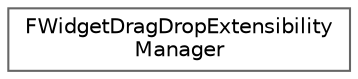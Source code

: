 digraph "Graphical Class Hierarchy"
{
 // INTERACTIVE_SVG=YES
 // LATEX_PDF_SIZE
  bgcolor="transparent";
  edge [fontname=Helvetica,fontsize=10,labelfontname=Helvetica,labelfontsize=10];
  node [fontname=Helvetica,fontsize=10,shape=box,height=0.2,width=0.4];
  rankdir="LR";
  Node0 [id="Node000000",label="FWidgetDragDropExtensibility\lManager",height=0.2,width=0.4,color="grey40", fillcolor="white", style="filled",URL="$dc/d47/classFWidgetDragDropExtensibilityManager.html",tooltip="Drag & drop extensibility manager holds a list of registered drag and drop extensions."];
}
